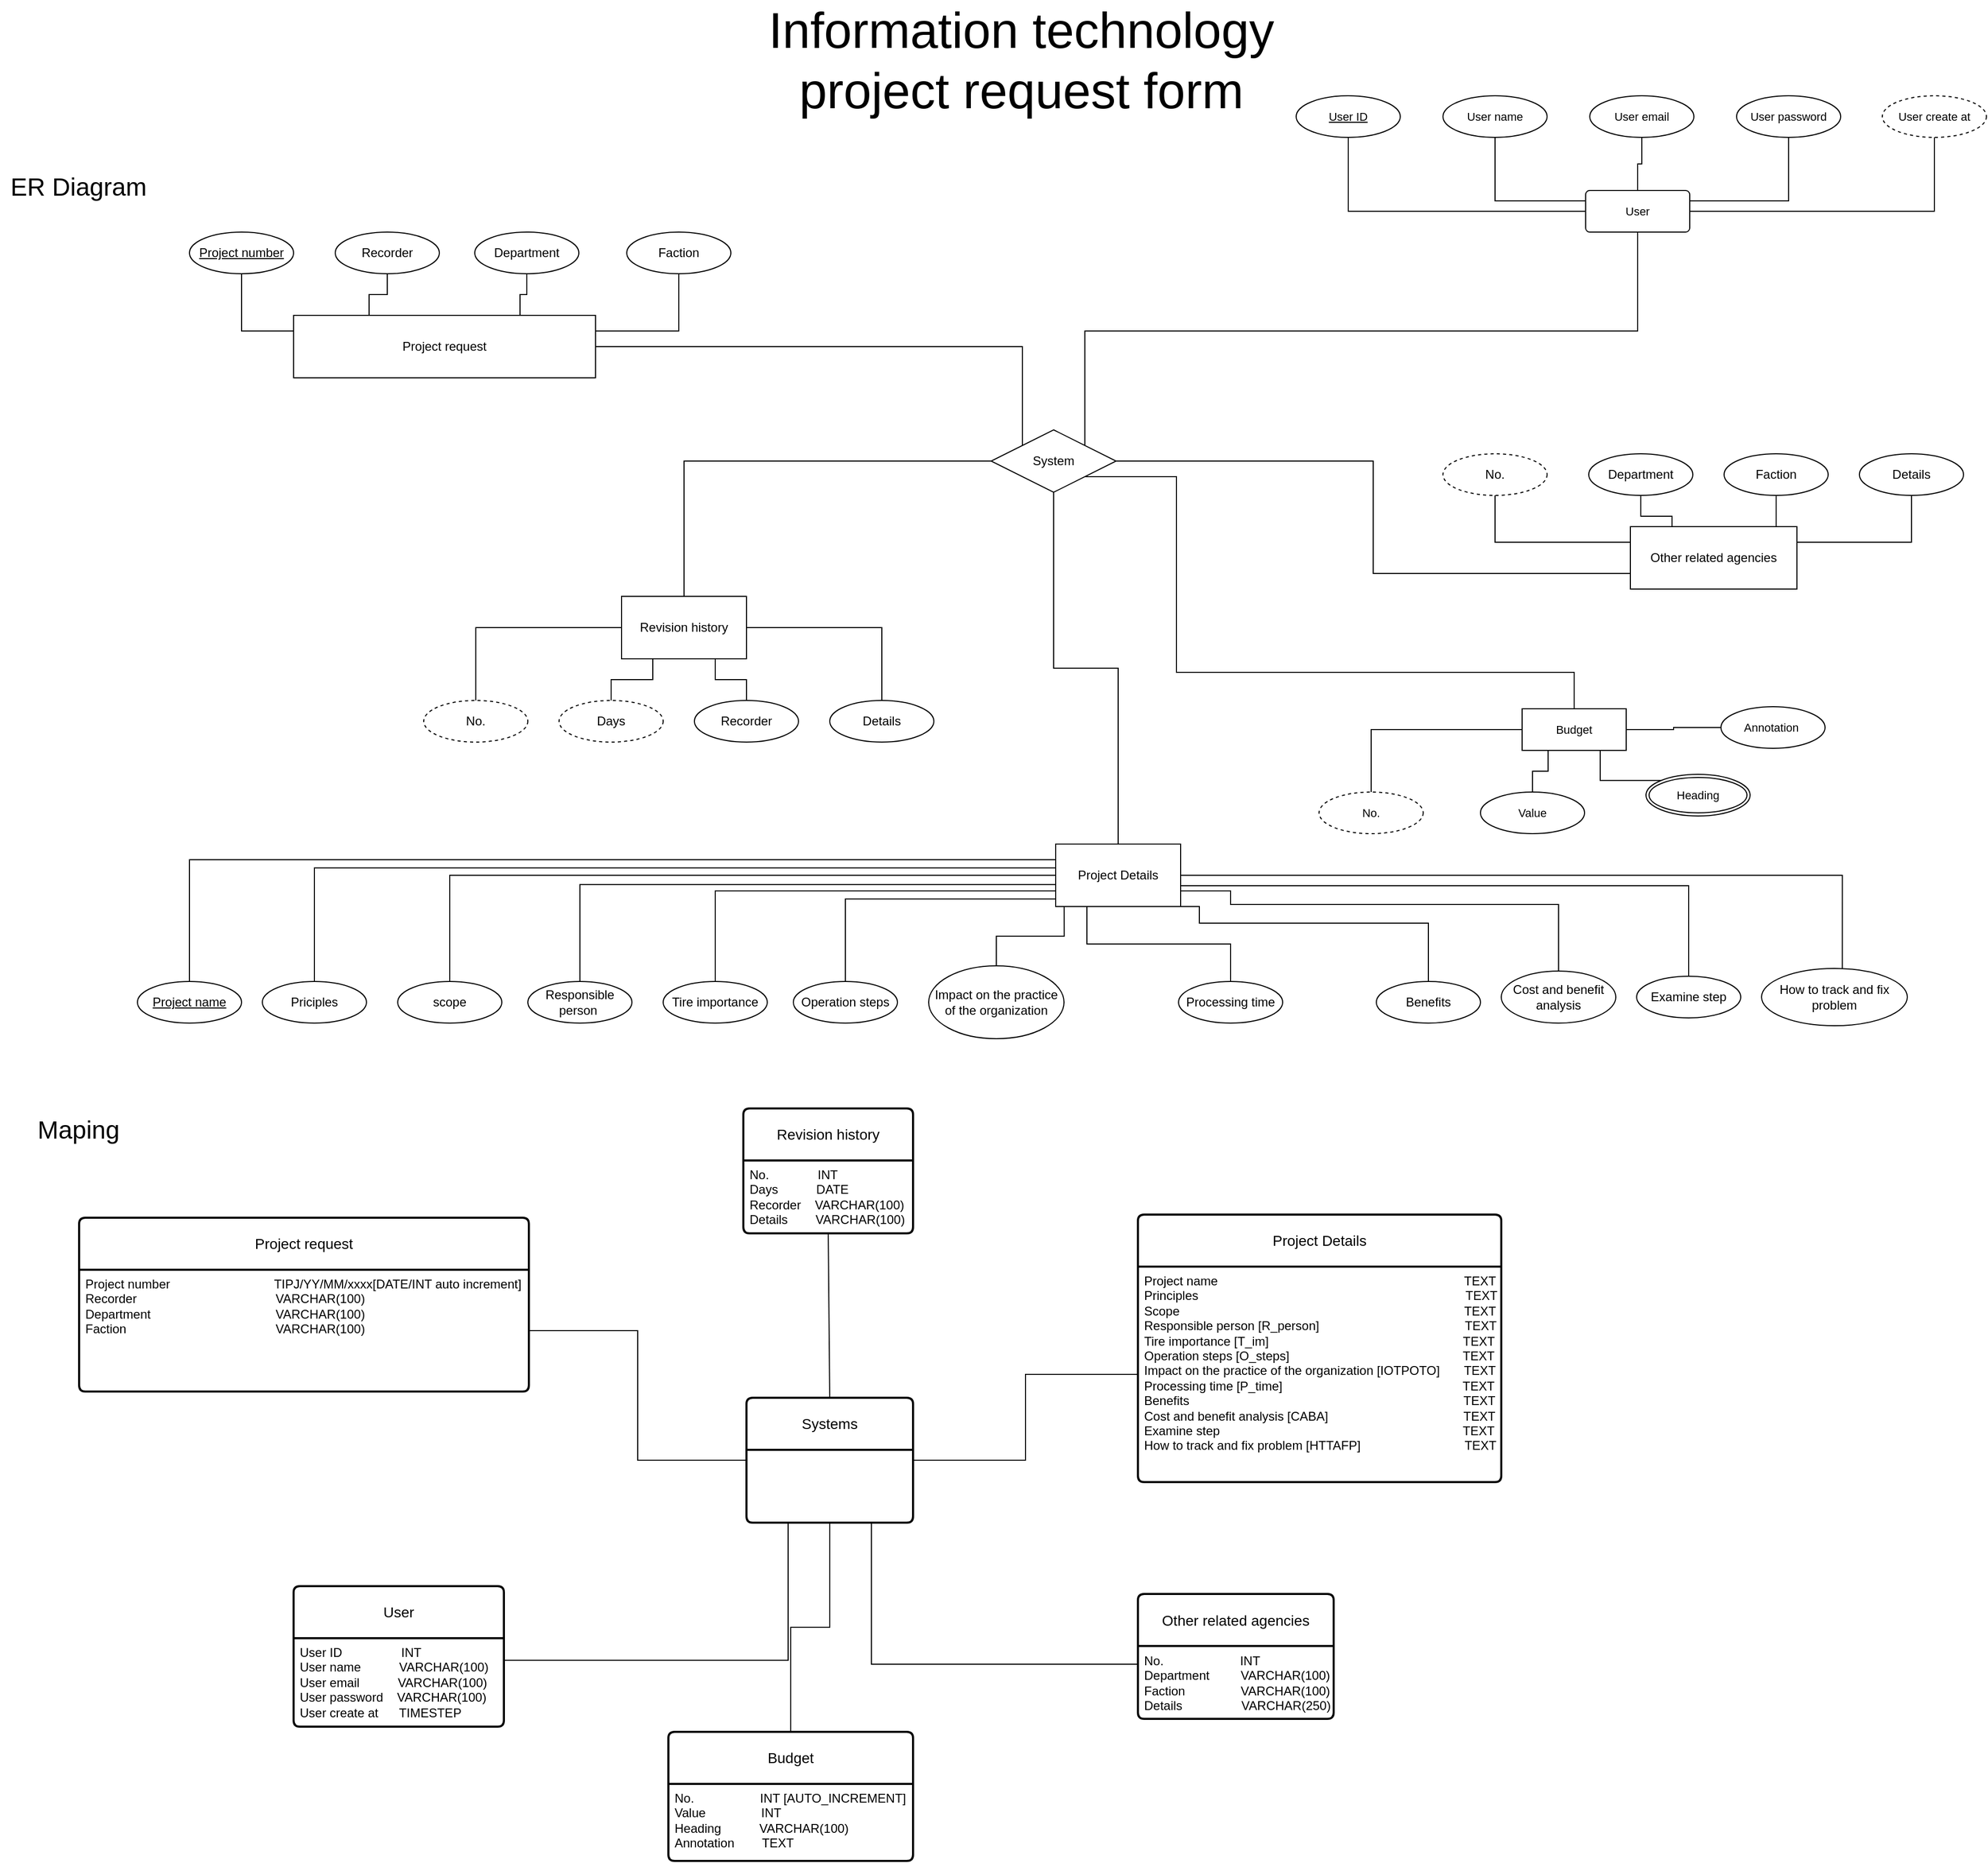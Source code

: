 <mxfile version="21.2.1" type="github">
  <diagram id="C5RBs43oDa-KdzZeNtuy" name="Page-1">
    <mxGraphModel dx="1432" dy="858" grid="0" gridSize="10" guides="1" tooltips="1" connect="1" arrows="1" fold="1" page="0" pageScale="1" pageWidth="827" pageHeight="1169" math="0" shadow="0">
      <root>
        <mxCell id="WIyWlLk6GJQsqaUBKTNV-0" />
        <mxCell id="WIyWlLk6GJQsqaUBKTNV-1" parent="WIyWlLk6GJQsqaUBKTNV-0" />
        <mxCell id="wBuHz5XnsYCxLUPhX5Ku-12" style="edgeStyle=orthogonalEdgeStyle;shape=connector;rounded=0;orthogonalLoop=1;jettySize=auto;html=1;exitX=0.25;exitY=0;exitDx=0;exitDy=0;labelBackgroundColor=default;strokeColor=default;fontFamily=Helvetica;fontSize=11;fontColor=default;endArrow=none;" parent="WIyWlLk6GJQsqaUBKTNV-1" source="gpKzbSkxYEuB6NWXuv-S-22" target="L3PCKFlnMeRxfN18ABbR-14" edge="1">
          <mxGeometry relative="1" as="geometry" />
        </mxCell>
        <mxCell id="wBuHz5XnsYCxLUPhX5Ku-13" style="edgeStyle=orthogonalEdgeStyle;shape=connector;rounded=0;orthogonalLoop=1;jettySize=auto;html=1;exitX=0.75;exitY=0;exitDx=0;exitDy=0;entryX=0.5;entryY=1;entryDx=0;entryDy=0;labelBackgroundColor=default;strokeColor=default;fontFamily=Helvetica;fontSize=11;fontColor=default;endArrow=none;" parent="WIyWlLk6GJQsqaUBKTNV-1" source="gpKzbSkxYEuB6NWXuv-S-22" target="L3PCKFlnMeRxfN18ABbR-12" edge="1">
          <mxGeometry relative="1" as="geometry" />
        </mxCell>
        <mxCell id="wBuHz5XnsYCxLUPhX5Ku-17" style="edgeStyle=orthogonalEdgeStyle;shape=connector;rounded=0;orthogonalLoop=1;jettySize=auto;html=1;exitX=1;exitY=0.5;exitDx=0;exitDy=0;entryX=0;entryY=0;entryDx=0;entryDy=0;labelBackgroundColor=default;strokeColor=default;fontFamily=Helvetica;fontSize=11;fontColor=default;endArrow=none;" parent="WIyWlLk6GJQsqaUBKTNV-1" source="gpKzbSkxYEuB6NWXuv-S-22" target="ozdPUisVRYDU9-FHPX3k-24" edge="1">
          <mxGeometry relative="1" as="geometry" />
        </mxCell>
        <mxCell id="gpKzbSkxYEuB6NWXuv-S-22" value="Project request" style="rounded=0;whiteSpace=wrap;html=1;" parent="WIyWlLk6GJQsqaUBKTNV-1" vertex="1">
          <mxGeometry x="190" y="200" width="290" height="60" as="geometry" />
        </mxCell>
        <mxCell id="wBuHz5XnsYCxLUPhX5Ku-30" style="edgeStyle=orthogonalEdgeStyle;shape=connector;rounded=0;orthogonalLoop=1;jettySize=auto;html=1;exitX=0;exitY=0.25;exitDx=0;exitDy=0;entryX=0.5;entryY=0;entryDx=0;entryDy=0;labelBackgroundColor=default;strokeColor=default;fontFamily=Helvetica;fontSize=11;fontColor=default;endArrow=none;" parent="WIyWlLk6GJQsqaUBKTNV-1" source="gpKzbSkxYEuB6NWXuv-S-24" target="ozdPUisVRYDU9-FHPX3k-1" edge="1">
          <mxGeometry relative="1" as="geometry" />
        </mxCell>
        <mxCell id="wBuHz5XnsYCxLUPhX5Ku-39" style="edgeStyle=orthogonalEdgeStyle;shape=connector;rounded=0;orthogonalLoop=1;jettySize=auto;html=1;exitX=0.75;exitY=1;exitDx=0;exitDy=0;entryX=0.5;entryY=0;entryDx=0;entryDy=0;labelBackgroundColor=default;strokeColor=default;fontFamily=Helvetica;fontSize=11;fontColor=default;endArrow=none;" parent="WIyWlLk6GJQsqaUBKTNV-1" source="gpKzbSkxYEuB6NWXuv-S-24" target="ozdPUisVRYDU9-FHPX3k-15" edge="1">
          <mxGeometry relative="1" as="geometry">
            <Array as="points">
              <mxPoint x="1060" y="784" />
              <mxPoint x="1280" y="784" />
            </Array>
          </mxGeometry>
        </mxCell>
        <mxCell id="wBuHz5XnsYCxLUPhX5Ku-40" style="edgeStyle=orthogonalEdgeStyle;shape=connector;rounded=0;orthogonalLoop=1;jettySize=auto;html=1;exitX=1;exitY=0.75;exitDx=0;exitDy=0;entryX=0.5;entryY=0;entryDx=0;entryDy=0;labelBackgroundColor=default;strokeColor=default;fontFamily=Helvetica;fontSize=11;fontColor=default;endArrow=none;" parent="WIyWlLk6GJQsqaUBKTNV-1" source="gpKzbSkxYEuB6NWXuv-S-24" target="ozdPUisVRYDU9-FHPX3k-16" edge="1">
          <mxGeometry relative="1" as="geometry">
            <Array as="points">
              <mxPoint x="1090" y="753" />
              <mxPoint x="1090" y="766" />
              <mxPoint x="1405" y="766" />
            </Array>
          </mxGeometry>
        </mxCell>
        <mxCell id="wBuHz5XnsYCxLUPhX5Ku-41" style="edgeStyle=orthogonalEdgeStyle;shape=connector;rounded=0;orthogonalLoop=1;jettySize=auto;html=1;exitX=1;exitY=0.75;exitDx=0;exitDy=0;entryX=0.5;entryY=0;entryDx=0;entryDy=0;labelBackgroundColor=default;strokeColor=default;fontFamily=Helvetica;fontSize=11;fontColor=default;endArrow=none;" parent="WIyWlLk6GJQsqaUBKTNV-1" source="gpKzbSkxYEuB6NWXuv-S-24" target="ozdPUisVRYDU9-FHPX3k-18" edge="1">
          <mxGeometry relative="1" as="geometry">
            <Array as="points">
              <mxPoint x="1042" y="748" />
              <mxPoint x="1530" y="748" />
            </Array>
          </mxGeometry>
        </mxCell>
        <mxCell id="wBuHz5XnsYCxLUPhX5Ku-42" style="edgeStyle=orthogonalEdgeStyle;shape=connector;rounded=0;orthogonalLoop=1;jettySize=auto;html=1;exitX=1;exitY=0.5;exitDx=0;exitDy=0;entryX=0.554;entryY=0.03;entryDx=0;entryDy=0;entryPerimeter=0;labelBackgroundColor=default;strokeColor=default;fontFamily=Helvetica;fontSize=11;fontColor=default;endArrow=none;" parent="WIyWlLk6GJQsqaUBKTNV-1" source="gpKzbSkxYEuB6NWXuv-S-24" target="ozdPUisVRYDU9-FHPX3k-19" edge="1">
          <mxGeometry relative="1" as="geometry" />
        </mxCell>
        <mxCell id="gpKzbSkxYEuB6NWXuv-S-24" value="Project Details" style="rounded=0;whiteSpace=wrap;html=1;shadow=0;" parent="WIyWlLk6GJQsqaUBKTNV-1" vertex="1">
          <mxGeometry x="922" y="708" width="120" height="60" as="geometry" />
        </mxCell>
        <mxCell id="wBuHz5XnsYCxLUPhX5Ku-28" style="edgeStyle=orthogonalEdgeStyle;shape=connector;rounded=0;orthogonalLoop=1;jettySize=auto;html=1;exitX=0.75;exitY=0;exitDx=0;exitDy=0;entryX=0.5;entryY=1;entryDx=0;entryDy=0;labelBackgroundColor=default;strokeColor=default;fontFamily=Helvetica;fontSize=11;fontColor=default;endArrow=none;" parent="WIyWlLk6GJQsqaUBKTNV-1" source="gpKzbSkxYEuB6NWXuv-S-25" target="ozdPUisVRYDU9-FHPX3k-22" edge="1">
          <mxGeometry relative="1" as="geometry" />
        </mxCell>
        <mxCell id="wBuHz5XnsYCxLUPhX5Ku-29" style="edgeStyle=orthogonalEdgeStyle;shape=connector;rounded=0;orthogonalLoop=1;jettySize=auto;html=1;exitX=1;exitY=0.25;exitDx=0;exitDy=0;entryX=0.5;entryY=1;entryDx=0;entryDy=0;labelBackgroundColor=default;strokeColor=default;fontFamily=Helvetica;fontSize=11;fontColor=default;endArrow=none;" parent="WIyWlLk6GJQsqaUBKTNV-1" source="gpKzbSkxYEuB6NWXuv-S-25" target="ozdPUisVRYDU9-FHPX3k-23" edge="1">
          <mxGeometry relative="1" as="geometry" />
        </mxCell>
        <mxCell id="gpKzbSkxYEuB6NWXuv-S-25" value="Other related agencies" style="whiteSpace=wrap;html=1;" parent="WIyWlLk6GJQsqaUBKTNV-1" vertex="1">
          <mxGeometry x="1474" y="403" width="160" height="60" as="geometry" />
        </mxCell>
        <mxCell id="wBuHz5XnsYCxLUPhX5Ku-16" style="edgeStyle=orthogonalEdgeStyle;shape=connector;rounded=0;orthogonalLoop=1;jettySize=auto;html=1;exitX=0.5;exitY=1;exitDx=0;exitDy=0;entryX=0;entryY=0.25;entryDx=0;entryDy=0;labelBackgroundColor=default;strokeColor=default;fontFamily=Helvetica;fontSize=11;fontColor=default;endArrow=none;" parent="WIyWlLk6GJQsqaUBKTNV-1" source="L3PCKFlnMeRxfN18ABbR-11" target="gpKzbSkxYEuB6NWXuv-S-22" edge="1">
          <mxGeometry relative="1" as="geometry" />
        </mxCell>
        <mxCell id="L3PCKFlnMeRxfN18ABbR-11" value="Project number" style="ellipse;whiteSpace=wrap;html=1;align=center;fontStyle=4;" parent="WIyWlLk6GJQsqaUBKTNV-1" vertex="1">
          <mxGeometry x="90" y="120" width="100" height="40" as="geometry" />
        </mxCell>
        <mxCell id="L3PCKFlnMeRxfN18ABbR-12" value="Department" style="ellipse;whiteSpace=wrap;html=1;align=center;" parent="WIyWlLk6GJQsqaUBKTNV-1" vertex="1">
          <mxGeometry x="364" y="120" width="100" height="40" as="geometry" />
        </mxCell>
        <mxCell id="wBuHz5XnsYCxLUPhX5Ku-15" style="edgeStyle=orthogonalEdgeStyle;shape=connector;rounded=0;orthogonalLoop=1;jettySize=auto;html=1;exitX=0.5;exitY=1;exitDx=0;exitDy=0;entryX=1;entryY=0.25;entryDx=0;entryDy=0;labelBackgroundColor=default;strokeColor=default;fontFamily=Helvetica;fontSize=11;fontColor=default;endArrow=none;" parent="WIyWlLk6GJQsqaUBKTNV-1" source="L3PCKFlnMeRxfN18ABbR-13" target="gpKzbSkxYEuB6NWXuv-S-22" edge="1">
          <mxGeometry relative="1" as="geometry" />
        </mxCell>
        <mxCell id="L3PCKFlnMeRxfN18ABbR-13" value="Faction" style="ellipse;whiteSpace=wrap;html=1;align=center;" parent="WIyWlLk6GJQsqaUBKTNV-1" vertex="1">
          <mxGeometry x="510" y="120" width="100" height="40" as="geometry" />
        </mxCell>
        <mxCell id="L3PCKFlnMeRxfN18ABbR-14" value="Recorder" style="ellipse;whiteSpace=wrap;html=1;align=center;" parent="WIyWlLk6GJQsqaUBKTNV-1" vertex="1">
          <mxGeometry x="230" y="120" width="100" height="40" as="geometry" />
        </mxCell>
        <mxCell id="ozdPUisVRYDU9-FHPX3k-1" value="Project name" style="ellipse;whiteSpace=wrap;html=1;align=center;fontStyle=4;" parent="WIyWlLk6GJQsqaUBKTNV-1" vertex="1">
          <mxGeometry x="40" y="840" width="100" height="40" as="geometry" />
        </mxCell>
        <mxCell id="wBuHz5XnsYCxLUPhX5Ku-31" style="edgeStyle=orthogonalEdgeStyle;shape=connector;rounded=0;orthogonalLoop=1;jettySize=auto;html=1;exitX=0.5;exitY=0;exitDx=0;exitDy=0;entryX=0.004;entryY=0.381;entryDx=0;entryDy=0;entryPerimeter=0;labelBackgroundColor=default;strokeColor=default;fontFamily=Helvetica;fontSize=11;fontColor=default;endArrow=none;" parent="WIyWlLk6GJQsqaUBKTNV-1" source="ozdPUisVRYDU9-FHPX3k-5" target="gpKzbSkxYEuB6NWXuv-S-24" edge="1">
          <mxGeometry relative="1" as="geometry" />
        </mxCell>
        <mxCell id="ozdPUisVRYDU9-FHPX3k-5" value="Priciples" style="ellipse;whiteSpace=wrap;html=1;align=center;" parent="WIyWlLk6GJQsqaUBKTNV-1" vertex="1">
          <mxGeometry x="160" y="840" width="100" height="40" as="geometry" />
        </mxCell>
        <mxCell id="wBuHz5XnsYCxLUPhX5Ku-32" style="edgeStyle=orthogonalEdgeStyle;shape=connector;rounded=0;orthogonalLoop=1;jettySize=auto;html=1;exitX=0.5;exitY=0;exitDx=0;exitDy=0;entryX=0;entryY=0.5;entryDx=0;entryDy=0;labelBackgroundColor=default;strokeColor=default;fontFamily=Helvetica;fontSize=11;fontColor=default;endArrow=none;" parent="WIyWlLk6GJQsqaUBKTNV-1" source="ozdPUisVRYDU9-FHPX3k-6" target="gpKzbSkxYEuB6NWXuv-S-24" edge="1">
          <mxGeometry relative="1" as="geometry" />
        </mxCell>
        <mxCell id="ozdPUisVRYDU9-FHPX3k-6" value="scope" style="ellipse;whiteSpace=wrap;html=1;align=center;" parent="WIyWlLk6GJQsqaUBKTNV-1" vertex="1">
          <mxGeometry x="290" y="840" width="100" height="40" as="geometry" />
        </mxCell>
        <mxCell id="wBuHz5XnsYCxLUPhX5Ku-20" style="edgeStyle=orthogonalEdgeStyle;shape=connector;rounded=0;orthogonalLoop=1;jettySize=auto;html=1;exitX=0.75;exitY=1;exitDx=0;exitDy=0;entryX=0.5;entryY=0;entryDx=0;entryDy=0;labelBackgroundColor=default;strokeColor=default;fontFamily=Helvetica;fontSize=11;fontColor=default;endArrow=none;" parent="WIyWlLk6GJQsqaUBKTNV-1" source="gpKzbSkxYEuB6NWXuv-S-23" target="L3PCKFlnMeRxfN18ABbR-18" edge="1">
          <mxGeometry relative="1" as="geometry" />
        </mxCell>
        <mxCell id="wBuHz5XnsYCxLUPhX5Ku-21" style="edgeStyle=orthogonalEdgeStyle;shape=connector;rounded=0;orthogonalLoop=1;jettySize=auto;html=1;exitX=0.25;exitY=1;exitDx=0;exitDy=0;entryX=0.5;entryY=0;entryDx=0;entryDy=0;labelBackgroundColor=default;strokeColor=default;fontFamily=Helvetica;fontSize=11;fontColor=default;endArrow=none;" parent="WIyWlLk6GJQsqaUBKTNV-1" source="gpKzbSkxYEuB6NWXuv-S-23" target="L3PCKFlnMeRxfN18ABbR-17" edge="1">
          <mxGeometry relative="1" as="geometry" />
        </mxCell>
        <mxCell id="wBuHz5XnsYCxLUPhX5Ku-22" style="edgeStyle=orthogonalEdgeStyle;shape=connector;rounded=0;orthogonalLoop=1;jettySize=auto;html=1;exitX=0;exitY=0.5;exitDx=0;exitDy=0;entryX=0.5;entryY=0;entryDx=0;entryDy=0;labelBackgroundColor=default;strokeColor=default;fontFamily=Helvetica;fontSize=11;fontColor=default;endArrow=none;" parent="WIyWlLk6GJQsqaUBKTNV-1" source="gpKzbSkxYEuB6NWXuv-S-23" target="L3PCKFlnMeRxfN18ABbR-16" edge="1">
          <mxGeometry relative="1" as="geometry" />
        </mxCell>
        <mxCell id="gpKzbSkxYEuB6NWXuv-S-23" value="Revision history" style="rounded=0;whiteSpace=wrap;html=1;container=0;" parent="WIyWlLk6GJQsqaUBKTNV-1" vertex="1">
          <mxGeometry x="505" y="470" width="120" height="60" as="geometry" />
        </mxCell>
        <mxCell id="L3PCKFlnMeRxfN18ABbR-16" value="No." style="ellipse;whiteSpace=wrap;html=1;align=center;dashed=1;container=0;" parent="WIyWlLk6GJQsqaUBKTNV-1" vertex="1">
          <mxGeometry x="315" y="570" width="100" height="40" as="geometry" />
        </mxCell>
        <mxCell id="L3PCKFlnMeRxfN18ABbR-17" value="Days" style="ellipse;whiteSpace=wrap;html=1;align=center;dashed=1;container=0;" parent="WIyWlLk6GJQsqaUBKTNV-1" vertex="1">
          <mxGeometry x="445" y="570" width="100" height="40" as="geometry" />
        </mxCell>
        <mxCell id="L3PCKFlnMeRxfN18ABbR-18" value="Recorder" style="ellipse;whiteSpace=wrap;html=1;align=center;container=0;" parent="WIyWlLk6GJQsqaUBKTNV-1" vertex="1">
          <mxGeometry x="575" y="570" width="100" height="40" as="geometry" />
        </mxCell>
        <mxCell id="wBuHz5XnsYCxLUPhX5Ku-19" style="edgeStyle=orthogonalEdgeStyle;shape=connector;rounded=0;orthogonalLoop=1;jettySize=auto;html=1;exitX=0.5;exitY=0;exitDx=0;exitDy=0;entryX=1;entryY=0.5;entryDx=0;entryDy=0;labelBackgroundColor=default;strokeColor=default;fontFamily=Helvetica;fontSize=11;fontColor=default;endArrow=none;" parent="WIyWlLk6GJQsqaUBKTNV-1" source="L3PCKFlnMeRxfN18ABbR-19" target="gpKzbSkxYEuB6NWXuv-S-23" edge="1">
          <mxGeometry relative="1" as="geometry" />
        </mxCell>
        <mxCell id="L3PCKFlnMeRxfN18ABbR-19" value="Details" style="ellipse;whiteSpace=wrap;html=1;align=center;container=0;" parent="WIyWlLk6GJQsqaUBKTNV-1" vertex="1">
          <mxGeometry x="705" y="570" width="100" height="40" as="geometry" />
        </mxCell>
        <mxCell id="wBuHz5XnsYCxLUPhX5Ku-33" style="edgeStyle=orthogonalEdgeStyle;shape=connector;rounded=0;orthogonalLoop=1;jettySize=auto;html=1;exitX=0.5;exitY=0;exitDx=0;exitDy=0;entryX=-0.001;entryY=0.648;entryDx=0;entryDy=0;entryPerimeter=0;labelBackgroundColor=default;strokeColor=default;fontFamily=Helvetica;fontSize=11;fontColor=default;endArrow=none;" parent="WIyWlLk6GJQsqaUBKTNV-1" source="ozdPUisVRYDU9-FHPX3k-7" target="gpKzbSkxYEuB6NWXuv-S-24" edge="1">
          <mxGeometry relative="1" as="geometry" />
        </mxCell>
        <mxCell id="ozdPUisVRYDU9-FHPX3k-7" value="Responsible person&amp;nbsp;" style="ellipse;whiteSpace=wrap;html=1;align=center;" parent="WIyWlLk6GJQsqaUBKTNV-1" vertex="1">
          <mxGeometry x="415" y="840" width="100" height="40" as="geometry" />
        </mxCell>
        <mxCell id="wBuHz5XnsYCxLUPhX5Ku-34" style="edgeStyle=orthogonalEdgeStyle;shape=connector;rounded=0;orthogonalLoop=1;jettySize=auto;html=1;exitX=0.5;exitY=0;exitDx=0;exitDy=0;entryX=0;entryY=0.75;entryDx=0;entryDy=0;labelBackgroundColor=default;strokeColor=default;fontFamily=Helvetica;fontSize=11;fontColor=default;endArrow=none;" parent="WIyWlLk6GJQsqaUBKTNV-1" source="ozdPUisVRYDU9-FHPX3k-8" target="gpKzbSkxYEuB6NWXuv-S-24" edge="1">
          <mxGeometry relative="1" as="geometry" />
        </mxCell>
        <mxCell id="ozdPUisVRYDU9-FHPX3k-8" value="Tire importance" style="ellipse;whiteSpace=wrap;html=1;align=center;" parent="WIyWlLk6GJQsqaUBKTNV-1" vertex="1">
          <mxGeometry x="545" y="840" width="100" height="40" as="geometry" />
        </mxCell>
        <mxCell id="wBuHz5XnsYCxLUPhX5Ku-35" style="edgeStyle=orthogonalEdgeStyle;shape=connector;rounded=0;orthogonalLoop=1;jettySize=auto;html=1;exitX=0.5;exitY=0;exitDx=0;exitDy=0;entryX=0.004;entryY=0.879;entryDx=0;entryDy=0;entryPerimeter=0;labelBackgroundColor=default;strokeColor=default;fontFamily=Helvetica;fontSize=11;fontColor=default;endArrow=none;" parent="WIyWlLk6GJQsqaUBKTNV-1" source="ozdPUisVRYDU9-FHPX3k-9" target="gpKzbSkxYEuB6NWXuv-S-24" edge="1">
          <mxGeometry relative="1" as="geometry" />
        </mxCell>
        <mxCell id="ozdPUisVRYDU9-FHPX3k-9" value="Operation steps" style="ellipse;whiteSpace=wrap;html=1;align=center;" parent="WIyWlLk6GJQsqaUBKTNV-1" vertex="1">
          <mxGeometry x="670" y="840" width="100" height="40" as="geometry" />
        </mxCell>
        <mxCell id="wBuHz5XnsYCxLUPhX5Ku-36" style="edgeStyle=orthogonalEdgeStyle;shape=connector;rounded=0;orthogonalLoop=1;jettySize=auto;html=1;exitX=0.5;exitY=0;exitDx=0;exitDy=0;entryX=0.068;entryY=1.007;entryDx=0;entryDy=0;entryPerimeter=0;labelBackgroundColor=default;strokeColor=default;fontFamily=Helvetica;fontSize=11;fontColor=default;endArrow=none;" parent="WIyWlLk6GJQsqaUBKTNV-1" source="ozdPUisVRYDU9-FHPX3k-11" target="gpKzbSkxYEuB6NWXuv-S-24" edge="1">
          <mxGeometry relative="1" as="geometry" />
        </mxCell>
        <mxCell id="ozdPUisVRYDU9-FHPX3k-11" value="Impact on the practice of the organization" style="ellipse;whiteSpace=wrap;html=1;align=center;" parent="WIyWlLk6GJQsqaUBKTNV-1" vertex="1">
          <mxGeometry x="800" y="825" width="130" height="70" as="geometry" />
        </mxCell>
        <mxCell id="wBuHz5XnsYCxLUPhX5Ku-37" style="edgeStyle=orthogonalEdgeStyle;shape=connector;rounded=0;orthogonalLoop=1;jettySize=auto;html=1;exitX=0.5;exitY=0;exitDx=0;exitDy=0;entryX=0.25;entryY=1;entryDx=0;entryDy=0;labelBackgroundColor=default;strokeColor=default;fontFamily=Helvetica;fontSize=11;fontColor=default;endArrow=none;" parent="WIyWlLk6GJQsqaUBKTNV-1" source="ozdPUisVRYDU9-FHPX3k-12" target="gpKzbSkxYEuB6NWXuv-S-24" edge="1">
          <mxGeometry relative="1" as="geometry" />
        </mxCell>
        <mxCell id="ozdPUisVRYDU9-FHPX3k-12" value="Processing time" style="ellipse;whiteSpace=wrap;html=1;align=center;" parent="WIyWlLk6GJQsqaUBKTNV-1" vertex="1">
          <mxGeometry x="1040" y="840" width="100" height="40" as="geometry" />
        </mxCell>
        <mxCell id="ozdPUisVRYDU9-FHPX3k-15" value="Benefits" style="ellipse;whiteSpace=wrap;html=1;align=center;" parent="WIyWlLk6GJQsqaUBKTNV-1" vertex="1">
          <mxGeometry x="1230" y="840" width="100" height="40" as="geometry" />
        </mxCell>
        <mxCell id="ozdPUisVRYDU9-FHPX3k-16" value="Cost and benefit analysis" style="ellipse;whiteSpace=wrap;html=1;align=center;" parent="WIyWlLk6GJQsqaUBKTNV-1" vertex="1">
          <mxGeometry x="1350" y="830" width="110" height="50" as="geometry" />
        </mxCell>
        <mxCell id="ozdPUisVRYDU9-FHPX3k-18" value="Examine step" style="ellipse;whiteSpace=wrap;html=1;align=center;" parent="WIyWlLk6GJQsqaUBKTNV-1" vertex="1">
          <mxGeometry x="1480" y="835" width="100" height="40" as="geometry" />
        </mxCell>
        <mxCell id="ozdPUisVRYDU9-FHPX3k-19" value="How to track and fix problem" style="ellipse;whiteSpace=wrap;html=1;align=center;" parent="WIyWlLk6GJQsqaUBKTNV-1" vertex="1">
          <mxGeometry x="1600" y="827.5" width="140" height="55" as="geometry" />
        </mxCell>
        <mxCell id="wBuHz5XnsYCxLUPhX5Ku-25" style="edgeStyle=orthogonalEdgeStyle;shape=connector;rounded=0;orthogonalLoop=1;jettySize=auto;html=1;exitX=0.5;exitY=1;exitDx=0;exitDy=0;entryX=0;entryY=0.25;entryDx=0;entryDy=0;labelBackgroundColor=default;strokeColor=default;fontFamily=Helvetica;fontSize=11;fontColor=default;endArrow=none;" parent="WIyWlLk6GJQsqaUBKTNV-1" source="ozdPUisVRYDU9-FHPX3k-20" target="gpKzbSkxYEuB6NWXuv-S-25" edge="1">
          <mxGeometry relative="1" as="geometry" />
        </mxCell>
        <mxCell id="ozdPUisVRYDU9-FHPX3k-20" value="No." style="ellipse;whiteSpace=wrap;html=1;align=center;dashed=1;container=0;" parent="WIyWlLk6GJQsqaUBKTNV-1" vertex="1">
          <mxGeometry x="1294" y="333" width="100" height="40" as="geometry" />
        </mxCell>
        <mxCell id="wBuHz5XnsYCxLUPhX5Ku-26" style="edgeStyle=orthogonalEdgeStyle;shape=connector;rounded=0;orthogonalLoop=1;jettySize=auto;html=1;exitX=0.5;exitY=1;exitDx=0;exitDy=0;entryX=0.25;entryY=0;entryDx=0;entryDy=0;labelBackgroundColor=default;strokeColor=default;fontFamily=Helvetica;fontSize=11;fontColor=default;endArrow=none;" parent="WIyWlLk6GJQsqaUBKTNV-1" source="ozdPUisVRYDU9-FHPX3k-21" target="gpKzbSkxYEuB6NWXuv-S-25" edge="1">
          <mxGeometry relative="1" as="geometry" />
        </mxCell>
        <mxCell id="ozdPUisVRYDU9-FHPX3k-21" value="Department" style="ellipse;whiteSpace=wrap;html=1;align=center;" parent="WIyWlLk6GJQsqaUBKTNV-1" vertex="1">
          <mxGeometry x="1434" y="333" width="100" height="40" as="geometry" />
        </mxCell>
        <mxCell id="ozdPUisVRYDU9-FHPX3k-22" value="Faction" style="ellipse;whiteSpace=wrap;html=1;align=center;" parent="WIyWlLk6GJQsqaUBKTNV-1" vertex="1">
          <mxGeometry x="1564" y="333" width="100" height="40" as="geometry" />
        </mxCell>
        <mxCell id="ozdPUisVRYDU9-FHPX3k-23" value="Details" style="ellipse;whiteSpace=wrap;html=1;align=center;container=0;" parent="WIyWlLk6GJQsqaUBKTNV-1" vertex="1">
          <mxGeometry x="1694" y="333" width="100" height="40" as="geometry" />
        </mxCell>
        <mxCell id="wBuHz5XnsYCxLUPhX5Ku-18" style="edgeStyle=orthogonalEdgeStyle;shape=connector;rounded=0;orthogonalLoop=1;jettySize=auto;html=1;exitX=0;exitY=0.5;exitDx=0;exitDy=0;entryX=0.5;entryY=0;entryDx=0;entryDy=0;labelBackgroundColor=default;strokeColor=default;fontFamily=Helvetica;fontSize=11;fontColor=default;endArrow=none;" parent="WIyWlLk6GJQsqaUBKTNV-1" source="ozdPUisVRYDU9-FHPX3k-24" target="gpKzbSkxYEuB6NWXuv-S-23" edge="1">
          <mxGeometry relative="1" as="geometry" />
        </mxCell>
        <mxCell id="wBuHz5XnsYCxLUPhX5Ku-23" style="edgeStyle=orthogonalEdgeStyle;shape=connector;rounded=0;orthogonalLoop=1;jettySize=auto;html=1;exitX=0.5;exitY=1;exitDx=0;exitDy=0;labelBackgroundColor=default;strokeColor=default;fontFamily=Helvetica;fontSize=11;fontColor=default;endArrow=none;" parent="WIyWlLk6GJQsqaUBKTNV-1" source="ozdPUisVRYDU9-FHPX3k-24" target="gpKzbSkxYEuB6NWXuv-S-24" edge="1">
          <mxGeometry relative="1" as="geometry" />
        </mxCell>
        <mxCell id="wBuHz5XnsYCxLUPhX5Ku-24" style="edgeStyle=orthogonalEdgeStyle;shape=connector;rounded=0;orthogonalLoop=1;jettySize=auto;html=1;exitX=1;exitY=0.5;exitDx=0;exitDy=0;entryX=0;entryY=0.75;entryDx=0;entryDy=0;labelBackgroundColor=default;strokeColor=default;fontFamily=Helvetica;fontSize=11;fontColor=default;endArrow=none;" parent="WIyWlLk6GJQsqaUBKTNV-1" source="ozdPUisVRYDU9-FHPX3k-24" target="gpKzbSkxYEuB6NWXuv-S-25" edge="1">
          <mxGeometry relative="1" as="geometry" />
        </mxCell>
        <mxCell id="ozdPUisVRYDU9-FHPX3k-24" value="System" style="shape=rhombus;perimeter=rhombusPerimeter;whiteSpace=wrap;html=1;align=center;" parent="WIyWlLk6GJQsqaUBKTNV-1" vertex="1">
          <mxGeometry x="860" y="310" width="120" height="60" as="geometry" />
        </mxCell>
        <mxCell id="ozdPUisVRYDU9-FHPX3k-67" value="&lt;font style=&quot;font-size: 24px;&quot;&gt;ER Diagram&lt;/font&gt;" style="text;html=1;align=center;verticalAlign=middle;resizable=0;points=[];autosize=1;strokeColor=none;fillColor=none;" parent="WIyWlLk6GJQsqaUBKTNV-1" vertex="1">
          <mxGeometry x="-92" y="56" width="149" height="41" as="geometry" />
        </mxCell>
        <mxCell id="ozdPUisVRYDU9-FHPX3k-68" value="&lt;span style=&quot;font-size: 24px;&quot;&gt;Maping&lt;/span&gt;" style="text;html=1;align=center;verticalAlign=middle;resizable=0;points=[];autosize=1;strokeColor=none;fillColor=none;" parent="WIyWlLk6GJQsqaUBKTNV-1" vertex="1">
          <mxGeometry x="-66" y="962" width="97" height="41" as="geometry" />
        </mxCell>
        <mxCell id="ozdPUisVRYDU9-FHPX3k-82" value="Project request" style="swimlane;childLayout=stackLayout;horizontal=1;startSize=50;horizontalStack=0;rounded=1;fontSize=14;fontStyle=0;strokeWidth=2;resizeParent=0;resizeLast=1;shadow=0;dashed=0;align=center;arcSize=4;whiteSpace=wrap;html=1;" parent="WIyWlLk6GJQsqaUBKTNV-1" vertex="1">
          <mxGeometry x="-16" y="1067" width="432" height="167" as="geometry" />
        </mxCell>
        <mxCell id="ozdPUisVRYDU9-FHPX3k-83" value="Project number&amp;nbsp;&lt;span style=&quot;white-space: pre;&quot;&gt; &lt;span style=&quot;white-space: pre;&quot;&gt;                            &lt;/span&gt;&lt;/span&gt;TIPJ/YY/MM/xxxx[DATE/INT auto increment]&lt;br&gt;Recorder&lt;span style=&quot;white-space: pre;&quot;&gt; &lt;/span&gt;&lt;span style=&quot;white-space: pre;&quot;&gt; &lt;/span&gt;&lt;span style=&quot;white-space: pre;&quot;&gt; &lt;span style=&quot;white-space: pre;&quot;&gt; &lt;/span&gt;&lt;span style=&quot;white-space: pre;&quot;&gt;                                    &lt;/span&gt;VARCHAR&lt;/span&gt;(100)&lt;br&gt;Department&lt;span style=&quot;white-space: pre;&quot;&gt; &lt;/span&gt;&lt;span style=&quot;white-space: pre;&quot;&gt; &lt;span style=&quot;white-space: pre;&quot;&gt; &lt;/span&gt;&lt;span style=&quot;white-space: pre;&quot;&gt;                                 &lt;/span&gt;VARCHAR&lt;/span&gt;(100)&lt;br&gt;Faction&amp;nbsp;&lt;span style=&quot;white-space: pre;&quot;&gt; &lt;/span&gt;&lt;span style=&quot;white-space: pre;&quot;&gt; &lt;span style=&quot;white-space: pre;&quot;&gt; &lt;/span&gt;&lt;span style=&quot;white-space: pre;&quot;&gt; &lt;span style=&quot;white-space: pre;&quot;&gt;                                      &lt;/span&gt;&lt;/span&gt;&lt;/span&gt;VARCHAR(100)" style="align=left;strokeColor=none;fillColor=none;spacingLeft=4;fontSize=12;verticalAlign=top;resizable=0;rotatable=0;part=1;html=1;" parent="ozdPUisVRYDU9-FHPX3k-82" vertex="1">
          <mxGeometry y="50" width="432" height="117" as="geometry" />
        </mxCell>
        <mxCell id="ozdPUisVRYDU9-FHPX3k-88" value="Other related agencies" style="swimlane;childLayout=stackLayout;horizontal=1;startSize=50;horizontalStack=0;rounded=1;fontSize=14;fontStyle=0;strokeWidth=2;resizeParent=0;resizeLast=1;shadow=0;dashed=0;align=center;arcSize=4;whiteSpace=wrap;html=1;" parent="WIyWlLk6GJQsqaUBKTNV-1" vertex="1">
          <mxGeometry x="1001" y="1428.5" width="188" height="120" as="geometry" />
        </mxCell>
        <mxCell id="ozdPUisVRYDU9-FHPX3k-89" value="No.&lt;span style=&quot;white-space: pre;&quot;&gt; &lt;/span&gt;&lt;span style=&quot;white-space: pre;&quot;&gt; &lt;span style=&quot;white-space: pre;&quot;&gt; &lt;span style=&quot;white-space: pre;&quot;&gt; &lt;/span&gt;&lt;span style=&quot;white-space: pre;&quot;&gt;                  &lt;/span&gt;INT&lt;/span&gt;&lt;/span&gt;&lt;br&gt;Department&lt;span style=&quot;white-space: pre;&quot;&gt; &lt;span style=&quot;white-space: pre;&quot;&gt;        &lt;/span&gt;VARCHAR&lt;/span&gt;(100)&lt;br&gt;Faction&amp;nbsp;&lt;span style=&quot;white-space: pre;&quot;&gt; &lt;/span&gt;&lt;span style=&quot;white-space: pre;&quot;&gt; &lt;span style=&quot;white-space: pre;&quot;&gt; &lt;/span&gt;&lt;span style=&quot;white-space: pre;&quot;&gt;            &lt;/span&gt;VARCHAR&lt;/span&gt;(100)&lt;br&gt;Details&lt;span style=&quot;white-space: pre;&quot;&gt; &lt;/span&gt;&lt;span style=&quot;white-space: pre;&quot;&gt; &lt;span style=&quot;white-space: pre;&quot;&gt; &lt;/span&gt;&lt;span style=&quot;white-space: pre;&quot;&gt;              &lt;/span&gt;VARCHAR&lt;/span&gt;(250)" style="align=left;strokeColor=none;fillColor=none;spacingLeft=4;fontSize=12;verticalAlign=top;resizable=0;rotatable=0;part=1;html=1;" parent="ozdPUisVRYDU9-FHPX3k-88" vertex="1">
          <mxGeometry y="50" width="188" height="70" as="geometry" />
        </mxCell>
        <mxCell id="ozdPUisVRYDU9-FHPX3k-96" value="Revision history" style="swimlane;childLayout=stackLayout;horizontal=1;startSize=50;horizontalStack=0;rounded=1;fontSize=14;fontStyle=0;strokeWidth=2;resizeParent=0;resizeLast=1;shadow=0;dashed=0;align=center;arcSize=4;whiteSpace=wrap;html=1;" parent="WIyWlLk6GJQsqaUBKTNV-1" vertex="1">
          <mxGeometry x="622" y="962" width="163" height="120" as="geometry" />
        </mxCell>
        <mxCell id="ozdPUisVRYDU9-FHPX3k-97" value="No.&lt;span style=&quot;white-space: pre;&quot;&gt; &lt;/span&gt;&lt;span style=&quot;white-space: pre;&quot;&gt; &lt;span style=&quot;white-space: pre;&quot;&gt; &lt;span style=&quot;white-space: pre;&quot;&gt; &lt;/span&gt;&lt;span style=&quot;white-space: pre;&quot;&gt;          &lt;/span&gt;INT&lt;/span&gt;&lt;/span&gt;&lt;br&gt;Days&lt;span style=&quot;white-space: pre;&quot;&gt; &lt;span style=&quot;white-space: pre;&quot;&gt; &lt;span style=&quot;white-space: pre;&quot;&gt; &lt;/span&gt;&lt;span style=&quot;white-space: pre;&quot;&gt;        &lt;/span&gt;DATE&lt;/span&gt;&lt;/span&gt;&lt;br&gt;Recorder&lt;span style=&quot;white-space: pre;&quot;&gt; &lt;/span&gt;&lt;span style=&quot;white-space: pre;&quot;&gt; &lt;span style=&quot;white-space: pre;&quot;&gt;  &lt;/span&gt;VARCHAR&lt;/span&gt;(100)&lt;br&gt;Details&lt;span style=&quot;white-space: pre;&quot;&gt; &lt;/span&gt;&lt;span style=&quot;white-space: pre;&quot;&gt; &lt;span style=&quot;white-space: pre;&quot;&gt; &lt;/span&gt;&lt;span style=&quot;white-space: pre;&quot;&gt;     &lt;/span&gt;VARCHAR&lt;/span&gt;(100)" style="align=left;strokeColor=none;fillColor=none;spacingLeft=4;fontSize=12;verticalAlign=top;resizable=0;rotatable=0;part=1;html=1;" parent="ozdPUisVRYDU9-FHPX3k-96" vertex="1">
          <mxGeometry y="50" width="163" height="70" as="geometry" />
        </mxCell>
        <mxCell id="ozdPUisVRYDU9-FHPX3k-99" value="Project Details" style="swimlane;childLayout=stackLayout;horizontal=1;startSize=50;horizontalStack=0;rounded=1;fontSize=14;fontStyle=0;strokeWidth=2;resizeParent=0;resizeLast=1;shadow=0;dashed=0;align=center;arcSize=4;whiteSpace=wrap;html=1;" parent="WIyWlLk6GJQsqaUBKTNV-1" vertex="1">
          <mxGeometry x="1001" y="1064" width="349" height="257" as="geometry" />
        </mxCell>
        <mxCell id="ozdPUisVRYDU9-FHPX3k-100" value="Project name&lt;span style=&quot;white-space: pre;&quot;&gt; &lt;/span&gt;&lt;span style=&quot;white-space: pre;&quot;&gt; &lt;span style=&quot;white-space: pre;&quot;&gt; &lt;span style=&quot;white-space: pre;&quot;&gt; &lt;/span&gt;&lt;span style=&quot;white-space: pre;&quot;&gt; &lt;/span&gt;&lt;span style=&quot;white-space: pre;&quot;&gt; &lt;/span&gt;&lt;span style=&quot;white-space: pre;&quot;&gt; &lt;/span&gt;&lt;span style=&quot;white-space: pre;&quot;&gt; &lt;/span&gt;&lt;span style=&quot;white-space: pre;&quot;&gt; &lt;span style=&quot;white-space: pre;&quot;&gt; &lt;/span&gt;&lt;span style=&quot;white-space: pre;&quot;&gt;                                                             &lt;/span&gt;&lt;/span&gt;TEXT&lt;/span&gt;&lt;/span&gt;&lt;br&gt;Principles&lt;span style=&quot;white-space: pre;&quot;&gt; &lt;/span&gt;&lt;span style=&quot;white-space: pre;&quot;&gt; &lt;/span&gt;&lt;span style=&quot;white-space: pre;&quot;&gt; &lt;span style=&quot;white-space: pre;&quot;&gt; &lt;span style=&quot;white-space: pre;&quot;&gt; &lt;/span&gt;&lt;span style=&quot;white-space: pre;&quot;&gt; &lt;/span&gt;&lt;span style=&quot;white-space: pre;&quot;&gt; &lt;/span&gt;&lt;span style=&quot;white-space: pre;&quot;&gt; &lt;/span&gt;&lt;span style=&quot;white-space: pre;&quot;&gt; &lt;/span&gt;&lt;span style=&quot;white-space: pre;&quot;&gt; &lt;/span&gt;&lt;span style=&quot;white-space: pre;&quot;&gt; &lt;span style=&quot;white-space: pre;&quot;&gt; &lt;/span&gt;&lt;span style=&quot;white-space: pre;&quot;&gt;                                                                 &lt;/span&gt;&lt;/span&gt;TEXT&lt;/span&gt;&lt;/span&gt;&lt;br&gt;Scope&lt;span style=&quot;white-space: pre;&quot;&gt; &lt;/span&gt;&lt;span style=&quot;white-space: pre;&quot;&gt; &lt;/span&gt;&lt;span style=&quot;white-space: pre;&quot;&gt; &lt;span style=&quot;white-space: pre;&quot;&gt; &lt;span style=&quot;white-space: pre;&quot;&gt; &lt;/span&gt;&lt;span style=&quot;white-space: pre;&quot;&gt; &lt;/span&gt;&lt;span style=&quot;white-space: pre;&quot;&gt; &lt;span style=&quot;white-space: pre;&quot;&gt; &lt;/span&gt;&lt;span style=&quot;white-space: pre;&quot;&gt; &lt;/span&gt;&lt;span style=&quot;white-space: pre;&quot;&gt; &lt;/span&gt;&lt;span style=&quot;white-space: pre;&quot;&gt; &lt;/span&gt;&lt;span style=&quot;white-space: pre;&quot;&gt; &lt;span style=&quot;white-space: pre;&quot;&gt; &lt;/span&gt;&lt;span style=&quot;white-space: pre;&quot;&gt;                                                                     &lt;/span&gt;&lt;/span&gt;T&lt;/span&gt;EXT&lt;span style=&quot;white-space: pre;&quot;&gt; &lt;/span&gt;&lt;span style=&quot;white-space: pre;&quot;&gt; &lt;/span&gt;&lt;span style=&quot;white-space: pre;&quot;&gt; &lt;/span&gt;&lt;span style=&quot;white-space: pre;&quot;&gt; &lt;/span&gt;&lt;span style=&quot;white-space: pre;&quot;&gt; &lt;/span&gt;&lt;/span&gt;&lt;/span&gt;&lt;br&gt;Responsible person [R_person]&lt;span style=&quot;white-space: pre;&quot;&gt;&lt;span style=&quot;white-space: pre;&quot;&gt; &lt;/span&gt;&lt;span style=&quot;white-space: pre;&quot;&gt; &lt;/span&gt;&lt;span style=&quot;white-space: pre;&quot;&gt; &lt;span style=&quot;white-space: pre;&quot;&gt; &lt;/span&gt;&lt;span style=&quot;white-space: pre;&quot;&gt;                                      &lt;/span&gt;&lt;/span&gt;TEXT&lt;/span&gt;&lt;br&gt;Tire importance [T_im]&lt;span style=&quot;white-space: pre;&quot;&gt;&lt;span style=&quot;white-space: pre;&quot;&gt; &lt;/span&gt;&lt;span style=&quot;white-space: pre;&quot;&gt; &lt;/span&gt;&lt;span style=&quot;white-space: pre;&quot;&gt; &lt;/span&gt;&lt;span style=&quot;white-space: pre;&quot;&gt; &lt;/span&gt;&lt;span style=&quot;white-space: pre;&quot;&gt; &lt;span style=&quot;white-space: pre;&quot;&gt; &lt;/span&gt;&lt;span style=&quot;white-space: pre;&quot;&gt;                                                  &lt;/span&gt;&lt;/span&gt;TEXT&lt;/span&gt;&lt;br&gt;Operation steps [O_steps]&lt;span style=&quot;white-space: pre;&quot;&gt; &lt;/span&gt;&lt;span style=&quot;white-space: pre;&quot;&gt; &lt;/span&gt;&lt;span style=&quot;white-space: pre;&quot;&gt; &lt;/span&gt;&lt;span style=&quot;white-space: pre;&quot;&gt; &lt;span style=&quot;white-space: pre;&quot;&gt; &lt;/span&gt;&lt;span style=&quot;white-space: pre;&quot;&gt;                                             &lt;/span&gt;&lt;/span&gt;TEXT&lt;br&gt;Impact on the practice of the organization [IOTPOTO]&lt;span style=&quot;white-space: pre;&quot;&gt; &lt;span style=&quot;white-space: pre;&quot;&gt;      &lt;/span&gt;TEXT&lt;/span&gt;&lt;br&gt;Processing time [P_time]&lt;span style=&quot;white-space: pre;&quot;&gt; &lt;/span&gt;&lt;span style=&quot;white-space: pre;&quot;&gt; &lt;/span&gt;&lt;span style=&quot;white-space: pre;&quot;&gt; &lt;/span&gt;&lt;span style=&quot;white-space: pre;&quot;&gt; &lt;span style=&quot;white-space: pre;&quot;&gt; &lt;/span&gt;&lt;span style=&quot;white-space: pre;&quot;&gt;                                               &lt;/span&gt;&lt;/span&gt;TEXT&lt;br&gt;Benefits&lt;span style=&quot;white-space: pre;&quot;&gt; &lt;/span&gt;&lt;span style=&quot;white-space: pre;&quot;&gt; &lt;/span&gt;&lt;span style=&quot;white-space: pre;&quot;&gt; &lt;/span&gt;&lt;span style=&quot;white-space: pre;&quot;&gt; &lt;/span&gt;&lt;span style=&quot;white-space: pre;&quot;&gt; &lt;/span&gt;&lt;span style=&quot;white-space: pre;&quot;&gt; &lt;/span&gt;&lt;span style=&quot;white-space: pre;&quot;&gt; &lt;/span&gt;&lt;span style=&quot;white-space: pre;&quot;&gt; &lt;span style=&quot;white-space: pre;&quot;&gt; &lt;/span&gt;&lt;span style=&quot;white-space: pre;&quot;&gt;                                                                      &lt;/span&gt;&lt;/span&gt;TEXT&lt;br&gt;Cost and benefit analysis [CABA]&lt;span style=&quot;white-space: pre;&quot;&gt; &lt;/span&gt;&lt;span style=&quot;white-space: pre;&quot;&gt; &lt;/span&gt;&lt;span style=&quot;white-space: pre;&quot;&gt; &lt;span style=&quot;white-space: pre;&quot;&gt; &lt;/span&gt;&lt;span style=&quot;white-space: pre;&quot;&gt;                                   &lt;/span&gt;&lt;/span&gt;TEXT&lt;br&gt;Examine step&lt;span style=&quot;white-space: pre;&quot;&gt; &lt;/span&gt;&lt;span style=&quot;white-space: pre;&quot;&gt; &lt;/span&gt;&lt;span style=&quot;white-space: pre;&quot;&gt; &lt;/span&gt;&lt;span style=&quot;white-space: pre;&quot;&gt; &lt;/span&gt;&lt;span style=&quot;white-space: pre;&quot;&gt; &lt;/span&gt;&lt;span style=&quot;white-space: pre;&quot;&gt; &lt;/span&gt;&lt;span style=&quot;white-space: pre;&quot;&gt; &lt;span style=&quot;white-space: pre;&quot;&gt; &lt;/span&gt;&lt;span style=&quot;white-space: pre;&quot;&gt;                                                              &lt;/span&gt;&lt;/span&gt;TEXT&lt;br&gt;How to track and fix problem [HTTAFP]&lt;span style=&quot;white-space: pre;&quot;&gt; &lt;/span&gt;&lt;span style=&quot;white-space: pre;&quot;&gt; &lt;span style=&quot;white-space: pre;&quot;&gt; &lt;span style=&quot;white-space: pre;&quot;&gt;                           &lt;/span&gt;&lt;/span&gt;T&lt;/span&gt;EXT" style="align=left;strokeColor=none;fillColor=none;spacingLeft=4;fontSize=12;verticalAlign=top;resizable=0;rotatable=0;part=1;html=1;" parent="ozdPUisVRYDU9-FHPX3k-99" vertex="1">
          <mxGeometry y="50" width="349" height="207" as="geometry" />
        </mxCell>
        <mxCell id="wBuHz5XnsYCxLUPhX5Ku-44" value="&lt;font style=&quot;font-size: 48px;&quot;&gt;Information technology project request form&lt;/font&gt;" style="text;html=1;strokeColor=none;fillColor=none;align=center;verticalAlign=middle;whiteSpace=wrap;rounded=0;fontSize=11;fontFamily=Helvetica;fontColor=default;" parent="WIyWlLk6GJQsqaUBKTNV-1" vertex="1">
          <mxGeometry x="591" y="-60" width="596" height="30" as="geometry" />
        </mxCell>
        <mxCell id="wBuHz5XnsYCxLUPhX5Ku-52" style="edgeStyle=orthogonalEdgeStyle;shape=connector;rounded=0;orthogonalLoop=1;jettySize=auto;html=1;exitX=1;exitY=0.5;exitDx=0;exitDy=0;entryX=0.5;entryY=1;entryDx=0;entryDy=0;labelBackgroundColor=default;strokeColor=default;fontFamily=Helvetica;fontSize=11;fontColor=default;endArrow=none;" parent="WIyWlLk6GJQsqaUBKTNV-1" source="wBuHz5XnsYCxLUPhX5Ku-45" target="wBuHz5XnsYCxLUPhX5Ku-50" edge="1">
          <mxGeometry relative="1" as="geometry" />
        </mxCell>
        <mxCell id="wBuHz5XnsYCxLUPhX5Ku-56" style="edgeStyle=orthogonalEdgeStyle;shape=connector;rounded=0;orthogonalLoop=1;jettySize=auto;html=1;exitX=0.5;exitY=1;exitDx=0;exitDy=0;entryX=1;entryY=0;entryDx=0;entryDy=0;labelBackgroundColor=default;strokeColor=default;fontFamily=Helvetica;fontSize=11;fontColor=default;endArrow=none;" parent="WIyWlLk6GJQsqaUBKTNV-1" source="wBuHz5XnsYCxLUPhX5Ku-45" target="ozdPUisVRYDU9-FHPX3k-24" edge="1">
          <mxGeometry relative="1" as="geometry" />
        </mxCell>
        <mxCell id="wBuHz5XnsYCxLUPhX5Ku-45" value="User" style="rounded=1;arcSize=10;whiteSpace=wrap;html=1;align=center;fontFamily=Helvetica;fontSize=11;fontColor=default;" parent="WIyWlLk6GJQsqaUBKTNV-1" vertex="1">
          <mxGeometry x="1431" y="80" width="100" height="40" as="geometry" />
        </mxCell>
        <mxCell id="wBuHz5XnsYCxLUPhX5Ku-51" style="edgeStyle=orthogonalEdgeStyle;shape=connector;rounded=0;orthogonalLoop=1;jettySize=auto;html=1;exitX=0.5;exitY=1;exitDx=0;exitDy=0;entryX=0;entryY=0.5;entryDx=0;entryDy=0;labelBackgroundColor=default;strokeColor=default;fontFamily=Helvetica;fontSize=11;fontColor=default;endArrow=none;" parent="WIyWlLk6GJQsqaUBKTNV-1" source="wBuHz5XnsYCxLUPhX5Ku-46" target="wBuHz5XnsYCxLUPhX5Ku-45" edge="1">
          <mxGeometry relative="1" as="geometry" />
        </mxCell>
        <mxCell id="wBuHz5XnsYCxLUPhX5Ku-46" value="User ID" style="ellipse;whiteSpace=wrap;html=1;align=center;fontStyle=4;fontFamily=Helvetica;fontSize=11;fontColor=default;" parent="WIyWlLk6GJQsqaUBKTNV-1" vertex="1">
          <mxGeometry x="1153" y="-11" width="100" height="40" as="geometry" />
        </mxCell>
        <mxCell id="wBuHz5XnsYCxLUPhX5Ku-53" style="edgeStyle=orthogonalEdgeStyle;shape=connector;rounded=0;orthogonalLoop=1;jettySize=auto;html=1;exitX=0.5;exitY=1;exitDx=0;exitDy=0;entryX=0;entryY=0.25;entryDx=0;entryDy=0;labelBackgroundColor=default;strokeColor=default;fontFamily=Helvetica;fontSize=11;fontColor=default;endArrow=none;" parent="WIyWlLk6GJQsqaUBKTNV-1" source="wBuHz5XnsYCxLUPhX5Ku-47" target="wBuHz5XnsYCxLUPhX5Ku-45" edge="1">
          <mxGeometry relative="1" as="geometry" />
        </mxCell>
        <mxCell id="wBuHz5XnsYCxLUPhX5Ku-47" value="User name" style="ellipse;whiteSpace=wrap;html=1;align=center;fontFamily=Helvetica;fontSize=11;fontColor=default;" parent="WIyWlLk6GJQsqaUBKTNV-1" vertex="1">
          <mxGeometry x="1294" y="-11" width="100" height="40" as="geometry" />
        </mxCell>
        <mxCell id="wBuHz5XnsYCxLUPhX5Ku-55" style="edgeStyle=orthogonalEdgeStyle;shape=connector;rounded=0;orthogonalLoop=1;jettySize=auto;html=1;exitX=0.5;exitY=1;exitDx=0;exitDy=0;entryX=0.5;entryY=0;entryDx=0;entryDy=0;labelBackgroundColor=default;strokeColor=default;fontFamily=Helvetica;fontSize=11;fontColor=default;endArrow=none;" parent="WIyWlLk6GJQsqaUBKTNV-1" source="wBuHz5XnsYCxLUPhX5Ku-48" target="wBuHz5XnsYCxLUPhX5Ku-45" edge="1">
          <mxGeometry relative="1" as="geometry" />
        </mxCell>
        <mxCell id="wBuHz5XnsYCxLUPhX5Ku-48" value="User email" style="ellipse;whiteSpace=wrap;html=1;align=center;fontFamily=Helvetica;fontSize=11;fontColor=default;" parent="WIyWlLk6GJQsqaUBKTNV-1" vertex="1">
          <mxGeometry x="1435" y="-11" width="100" height="40" as="geometry" />
        </mxCell>
        <mxCell id="wBuHz5XnsYCxLUPhX5Ku-54" style="edgeStyle=orthogonalEdgeStyle;shape=connector;rounded=0;orthogonalLoop=1;jettySize=auto;html=1;exitX=0.5;exitY=1;exitDx=0;exitDy=0;entryX=1;entryY=0.25;entryDx=0;entryDy=0;labelBackgroundColor=default;strokeColor=default;fontFamily=Helvetica;fontSize=11;fontColor=default;endArrow=none;" parent="WIyWlLk6GJQsqaUBKTNV-1" source="wBuHz5XnsYCxLUPhX5Ku-49" target="wBuHz5XnsYCxLUPhX5Ku-45" edge="1">
          <mxGeometry relative="1" as="geometry" />
        </mxCell>
        <mxCell id="wBuHz5XnsYCxLUPhX5Ku-49" value="User password" style="ellipse;whiteSpace=wrap;html=1;align=center;fontFamily=Helvetica;fontSize=11;fontColor=default;" parent="WIyWlLk6GJQsqaUBKTNV-1" vertex="1">
          <mxGeometry x="1576" y="-11" width="100" height="40" as="geometry" />
        </mxCell>
        <mxCell id="wBuHz5XnsYCxLUPhX5Ku-50" value="User create at" style="ellipse;whiteSpace=wrap;html=1;align=center;dashed=1;fontFamily=Helvetica;fontSize=11;fontColor=default;" parent="WIyWlLk6GJQsqaUBKTNV-1" vertex="1">
          <mxGeometry x="1716" y="-11" width="100" height="40" as="geometry" />
        </mxCell>
        <mxCell id="wBuHz5XnsYCxLUPhX5Ku-57" value="User" style="swimlane;childLayout=stackLayout;horizontal=1;startSize=50;horizontalStack=0;rounded=1;fontSize=14;fontStyle=0;strokeWidth=2;resizeParent=0;resizeLast=1;shadow=0;dashed=0;align=center;arcSize=4;whiteSpace=wrap;html=1;fontFamily=Helvetica;fontColor=default;" parent="WIyWlLk6GJQsqaUBKTNV-1" vertex="1">
          <mxGeometry x="190" y="1421" width="202" height="135" as="geometry" />
        </mxCell>
        <mxCell id="wBuHz5XnsYCxLUPhX5Ku-58" value="User ID&lt;span style=&quot;white-space: pre;&quot;&gt; &lt;/span&gt;&lt;span style=&quot;white-space: pre;&quot;&gt; &lt;/span&gt;&lt;span style=&quot;white-space: pre;&quot;&gt;               &lt;/span&gt;INT&lt;br&gt;User name&lt;span style=&quot;white-space: pre;&quot;&gt; &lt;/span&gt;&lt;span style=&quot;white-space: pre;&quot;&gt; &lt;/span&gt;&lt;span style=&quot;white-space: pre;&quot;&gt;         &lt;/span&gt;VARCHAR(100)&lt;br&gt;User email&lt;span style=&quot;white-space: pre;&quot;&gt; &lt;/span&gt;&lt;span style=&quot;white-space: pre;&quot;&gt; &lt;/span&gt;&lt;span style=&quot;white-space: pre;&quot;&gt;         &lt;/span&gt;VARCHAR(100)&lt;br&gt;User password&lt;span style=&quot;white-space: pre;&quot;&gt; &lt;/span&gt;&lt;span style=&quot;white-space: pre;&quot;&gt;   &lt;/span&gt;VARCHAR(100)&lt;br&gt;User create at&lt;span style=&quot;white-space: pre;&quot;&gt; &lt;/span&gt;&lt;span style=&quot;white-space: pre;&quot;&gt; &lt;/span&gt;&lt;span style=&quot;white-space: pre;&quot;&gt;    &lt;/span&gt;TIMESTEP" style="align=left;strokeColor=none;fillColor=none;spacingLeft=4;fontSize=12;verticalAlign=top;resizable=0;rotatable=0;part=1;html=1;fontFamily=Helvetica;fontColor=default;" parent="wBuHz5XnsYCxLUPhX5Ku-57" vertex="1">
          <mxGeometry y="50" width="202" height="85" as="geometry" />
        </mxCell>
        <mxCell id="nyMyoV7xM2JdTp81hVYK-28" style="edgeStyle=orthogonalEdgeStyle;shape=connector;rounded=0;orthogonalLoop=1;jettySize=auto;html=1;exitX=0.5;exitY=1;exitDx=0;exitDy=0;entryX=0.5;entryY=0;entryDx=0;entryDy=0;labelBackgroundColor=default;strokeColor=default;fontFamily=Helvetica;fontSize=11;fontColor=default;endArrow=none;" edge="1" parent="WIyWlLk6GJQsqaUBKTNV-1" source="nyMyoV7xM2JdTp81hVYK-0" target="nyMyoV7xM2JdTp81hVYK-26">
          <mxGeometry relative="1" as="geometry" />
        </mxCell>
        <mxCell id="nyMyoV7xM2JdTp81hVYK-0" value="Systems" style="swimlane;childLayout=stackLayout;horizontal=1;startSize=50;horizontalStack=0;rounded=1;fontSize=14;fontStyle=0;strokeWidth=2;resizeParent=0;resizeLast=1;shadow=0;dashed=0;align=center;arcSize=4;whiteSpace=wrap;html=1;" vertex="1" parent="WIyWlLk6GJQsqaUBKTNV-1">
          <mxGeometry x="625" y="1240" width="160" height="120" as="geometry" />
        </mxCell>
        <mxCell id="nyMyoV7xM2JdTp81hVYK-4" value="" style="endArrow=none;html=1;rounded=0;edgeStyle=orthogonalEdgeStyle;exitX=1;exitY=0.5;exitDx=0;exitDy=0;entryX=0;entryY=0.5;entryDx=0;entryDy=0;" edge="1" parent="WIyWlLk6GJQsqaUBKTNV-1" source="ozdPUisVRYDU9-FHPX3k-83" target="nyMyoV7xM2JdTp81hVYK-0">
          <mxGeometry relative="1" as="geometry">
            <mxPoint x="438" y="1162" as="sourcePoint" />
            <mxPoint x="531" y="1307" as="targetPoint" />
          </mxGeometry>
        </mxCell>
        <mxCell id="nyMyoV7xM2JdTp81hVYK-5" style="edgeStyle=none;shape=connector;rounded=0;orthogonalLoop=1;jettySize=auto;html=1;exitX=0.5;exitY=1;exitDx=0;exitDy=0;entryX=0.5;entryY=0;entryDx=0;entryDy=0;labelBackgroundColor=default;strokeColor=default;fontFamily=Helvetica;fontSize=11;fontColor=default;endArrow=none;" edge="1" parent="WIyWlLk6GJQsqaUBKTNV-1" source="ozdPUisVRYDU9-FHPX3k-97" target="nyMyoV7xM2JdTp81hVYK-0">
          <mxGeometry relative="1" as="geometry" />
        </mxCell>
        <mxCell id="nyMyoV7xM2JdTp81hVYK-6" style="edgeStyle=orthogonalEdgeStyle;shape=connector;rounded=0;orthogonalLoop=1;jettySize=auto;html=1;exitX=0;exitY=0.5;exitDx=0;exitDy=0;entryX=1;entryY=0.5;entryDx=0;entryDy=0;labelBackgroundColor=default;strokeColor=default;fontFamily=Helvetica;fontSize=11;fontColor=default;endArrow=none;" edge="1" parent="WIyWlLk6GJQsqaUBKTNV-1" source="ozdPUisVRYDU9-FHPX3k-100" target="nyMyoV7xM2JdTp81hVYK-0">
          <mxGeometry relative="1" as="geometry" />
        </mxCell>
        <mxCell id="nyMyoV7xM2JdTp81hVYK-9" style="edgeStyle=orthogonalEdgeStyle;shape=connector;rounded=0;orthogonalLoop=1;jettySize=auto;html=1;exitX=0;exitY=0.25;exitDx=0;exitDy=0;entryX=0.75;entryY=1;entryDx=0;entryDy=0;labelBackgroundColor=default;strokeColor=default;fontFamily=Helvetica;fontSize=11;fontColor=default;endArrow=none;" edge="1" parent="WIyWlLk6GJQsqaUBKTNV-1" source="ozdPUisVRYDU9-FHPX3k-89" target="nyMyoV7xM2JdTp81hVYK-0">
          <mxGeometry relative="1" as="geometry" />
        </mxCell>
        <mxCell id="nyMyoV7xM2JdTp81hVYK-10" style="edgeStyle=orthogonalEdgeStyle;shape=connector;rounded=0;orthogonalLoop=1;jettySize=auto;html=1;exitX=1;exitY=0.25;exitDx=0;exitDy=0;entryX=0.25;entryY=1;entryDx=0;entryDy=0;labelBackgroundColor=default;strokeColor=default;fontFamily=Helvetica;fontSize=11;fontColor=default;endArrow=none;" edge="1" parent="WIyWlLk6GJQsqaUBKTNV-1" source="wBuHz5XnsYCxLUPhX5Ku-58" target="nyMyoV7xM2JdTp81hVYK-0">
          <mxGeometry relative="1" as="geometry" />
        </mxCell>
        <mxCell id="nyMyoV7xM2JdTp81hVYK-25" style="edgeStyle=orthogonalEdgeStyle;shape=connector;rounded=0;orthogonalLoop=1;jettySize=auto;html=1;exitX=0.5;exitY=0;exitDx=0;exitDy=0;entryX=1;entryY=1;entryDx=0;entryDy=0;labelBackgroundColor=default;strokeColor=default;fontFamily=Helvetica;fontSize=11;fontColor=default;endArrow=none;" edge="1" parent="WIyWlLk6GJQsqaUBKTNV-1" source="nyMyoV7xM2JdTp81hVYK-13" target="ozdPUisVRYDU9-FHPX3k-24">
          <mxGeometry relative="1" as="geometry">
            <Array as="points">
              <mxPoint x="1420" y="543" />
              <mxPoint x="1038" y="543" />
              <mxPoint x="1038" y="355" />
            </Array>
          </mxGeometry>
        </mxCell>
        <mxCell id="nyMyoV7xM2JdTp81hVYK-13" value="Budget" style="whiteSpace=wrap;html=1;align=center;fontFamily=Helvetica;fontSize=11;fontColor=default;" vertex="1" parent="WIyWlLk6GJQsqaUBKTNV-1">
          <mxGeometry x="1370" y="578" width="100" height="40" as="geometry" />
        </mxCell>
        <mxCell id="nyMyoV7xM2JdTp81hVYK-22" style="edgeStyle=orthogonalEdgeStyle;shape=connector;rounded=0;orthogonalLoop=1;jettySize=auto;html=1;exitX=0.5;exitY=0;exitDx=0;exitDy=0;entryX=0.25;entryY=1;entryDx=0;entryDy=0;labelBackgroundColor=default;strokeColor=default;fontFamily=Helvetica;fontSize=11;fontColor=default;endArrow=none;" edge="1" parent="WIyWlLk6GJQsqaUBKTNV-1" source="nyMyoV7xM2JdTp81hVYK-16" target="nyMyoV7xM2JdTp81hVYK-13">
          <mxGeometry relative="1" as="geometry" />
        </mxCell>
        <mxCell id="nyMyoV7xM2JdTp81hVYK-16" value="Value" style="ellipse;whiteSpace=wrap;html=1;align=center;fontFamily=Helvetica;fontSize=11;fontColor=default;" vertex="1" parent="WIyWlLk6GJQsqaUBKTNV-1">
          <mxGeometry x="1330" y="658" width="100" height="40" as="geometry" />
        </mxCell>
        <mxCell id="nyMyoV7xM2JdTp81hVYK-21" style="edgeStyle=orthogonalEdgeStyle;shape=connector;rounded=0;orthogonalLoop=1;jettySize=auto;html=1;exitX=0.5;exitY=0;exitDx=0;exitDy=0;entryX=0;entryY=0.5;entryDx=0;entryDy=0;labelBackgroundColor=default;strokeColor=default;fontFamily=Helvetica;fontSize=11;fontColor=default;endArrow=none;" edge="1" parent="WIyWlLk6GJQsqaUBKTNV-1" source="nyMyoV7xM2JdTp81hVYK-17" target="nyMyoV7xM2JdTp81hVYK-13">
          <mxGeometry relative="1" as="geometry" />
        </mxCell>
        <mxCell id="nyMyoV7xM2JdTp81hVYK-17" value="No." style="ellipse;whiteSpace=wrap;html=1;align=center;dashed=1;fontFamily=Helvetica;fontSize=11;fontColor=default;" vertex="1" parent="WIyWlLk6GJQsqaUBKTNV-1">
          <mxGeometry x="1175" y="658" width="100" height="40" as="geometry" />
        </mxCell>
        <mxCell id="nyMyoV7xM2JdTp81hVYK-23" style="edgeStyle=orthogonalEdgeStyle;shape=connector;rounded=0;orthogonalLoop=1;jettySize=auto;html=1;exitX=0;exitY=0;exitDx=0;exitDy=0;entryX=0.75;entryY=1;entryDx=0;entryDy=0;labelBackgroundColor=default;strokeColor=default;fontFamily=Helvetica;fontSize=11;fontColor=default;endArrow=none;" edge="1" parent="WIyWlLk6GJQsqaUBKTNV-1" source="nyMyoV7xM2JdTp81hVYK-18" target="nyMyoV7xM2JdTp81hVYK-13">
          <mxGeometry relative="1" as="geometry" />
        </mxCell>
        <mxCell id="nyMyoV7xM2JdTp81hVYK-18" value="Heading" style="ellipse;shape=doubleEllipse;margin=3;whiteSpace=wrap;html=1;align=center;fontFamily=Helvetica;fontSize=11;fontColor=default;" vertex="1" parent="WIyWlLk6GJQsqaUBKTNV-1">
          <mxGeometry x="1489" y="641" width="100" height="40" as="geometry" />
        </mxCell>
        <mxCell id="nyMyoV7xM2JdTp81hVYK-24" style="edgeStyle=orthogonalEdgeStyle;shape=connector;rounded=0;orthogonalLoop=1;jettySize=auto;html=1;exitX=0;exitY=0.5;exitDx=0;exitDy=0;entryX=1;entryY=0.5;entryDx=0;entryDy=0;labelBackgroundColor=default;strokeColor=default;fontFamily=Helvetica;fontSize=11;fontColor=default;endArrow=none;" edge="1" parent="WIyWlLk6GJQsqaUBKTNV-1" source="nyMyoV7xM2JdTp81hVYK-20" target="nyMyoV7xM2JdTp81hVYK-13">
          <mxGeometry relative="1" as="geometry" />
        </mxCell>
        <mxCell id="nyMyoV7xM2JdTp81hVYK-20" value="Annotation&amp;nbsp;" style="ellipse;whiteSpace=wrap;html=1;align=center;fontFamily=Helvetica;fontSize=11;fontColor=default;" vertex="1" parent="WIyWlLk6GJQsqaUBKTNV-1">
          <mxGeometry x="1561" y="576" width="100" height="40" as="geometry" />
        </mxCell>
        <mxCell id="nyMyoV7xM2JdTp81hVYK-26" value="Budget" style="swimlane;childLayout=stackLayout;horizontal=1;startSize=50;horizontalStack=0;rounded=1;fontSize=14;fontStyle=0;strokeWidth=2;resizeParent=0;resizeLast=1;shadow=0;dashed=0;align=center;arcSize=4;whiteSpace=wrap;html=1;fontFamily=Helvetica;fontColor=default;" vertex="1" parent="WIyWlLk6GJQsqaUBKTNV-1">
          <mxGeometry x="550" y="1561" width="235" height="124" as="geometry" />
        </mxCell>
        <mxCell id="nyMyoV7xM2JdTp81hVYK-27" value="No.&amp;nbsp; &amp;nbsp; &amp;nbsp; &amp;nbsp; &amp;nbsp; &amp;nbsp; &amp;nbsp; &amp;nbsp; &amp;nbsp; &amp;nbsp;INT [AUTO_INCREMENT]&amp;nbsp;&lt;br&gt;Value&amp;nbsp; &amp;nbsp; &amp;nbsp; &amp;nbsp; &amp;nbsp; &amp;nbsp; &amp;nbsp; &amp;nbsp; INT&lt;br&gt;Heading&amp;nbsp; &amp;nbsp; &amp;nbsp; &amp;nbsp; &amp;nbsp; &amp;nbsp;VARCHAR(100)&lt;br&gt;Annotation&amp;nbsp; &amp;nbsp; &amp;nbsp; &amp;nbsp; TEXT" style="align=left;strokeColor=none;fillColor=none;spacingLeft=4;fontSize=12;verticalAlign=top;resizable=0;rotatable=0;part=1;html=1;fontFamily=Helvetica;fontColor=default;" vertex="1" parent="nyMyoV7xM2JdTp81hVYK-26">
          <mxGeometry y="50" width="235" height="74" as="geometry" />
        </mxCell>
      </root>
    </mxGraphModel>
  </diagram>
</mxfile>

